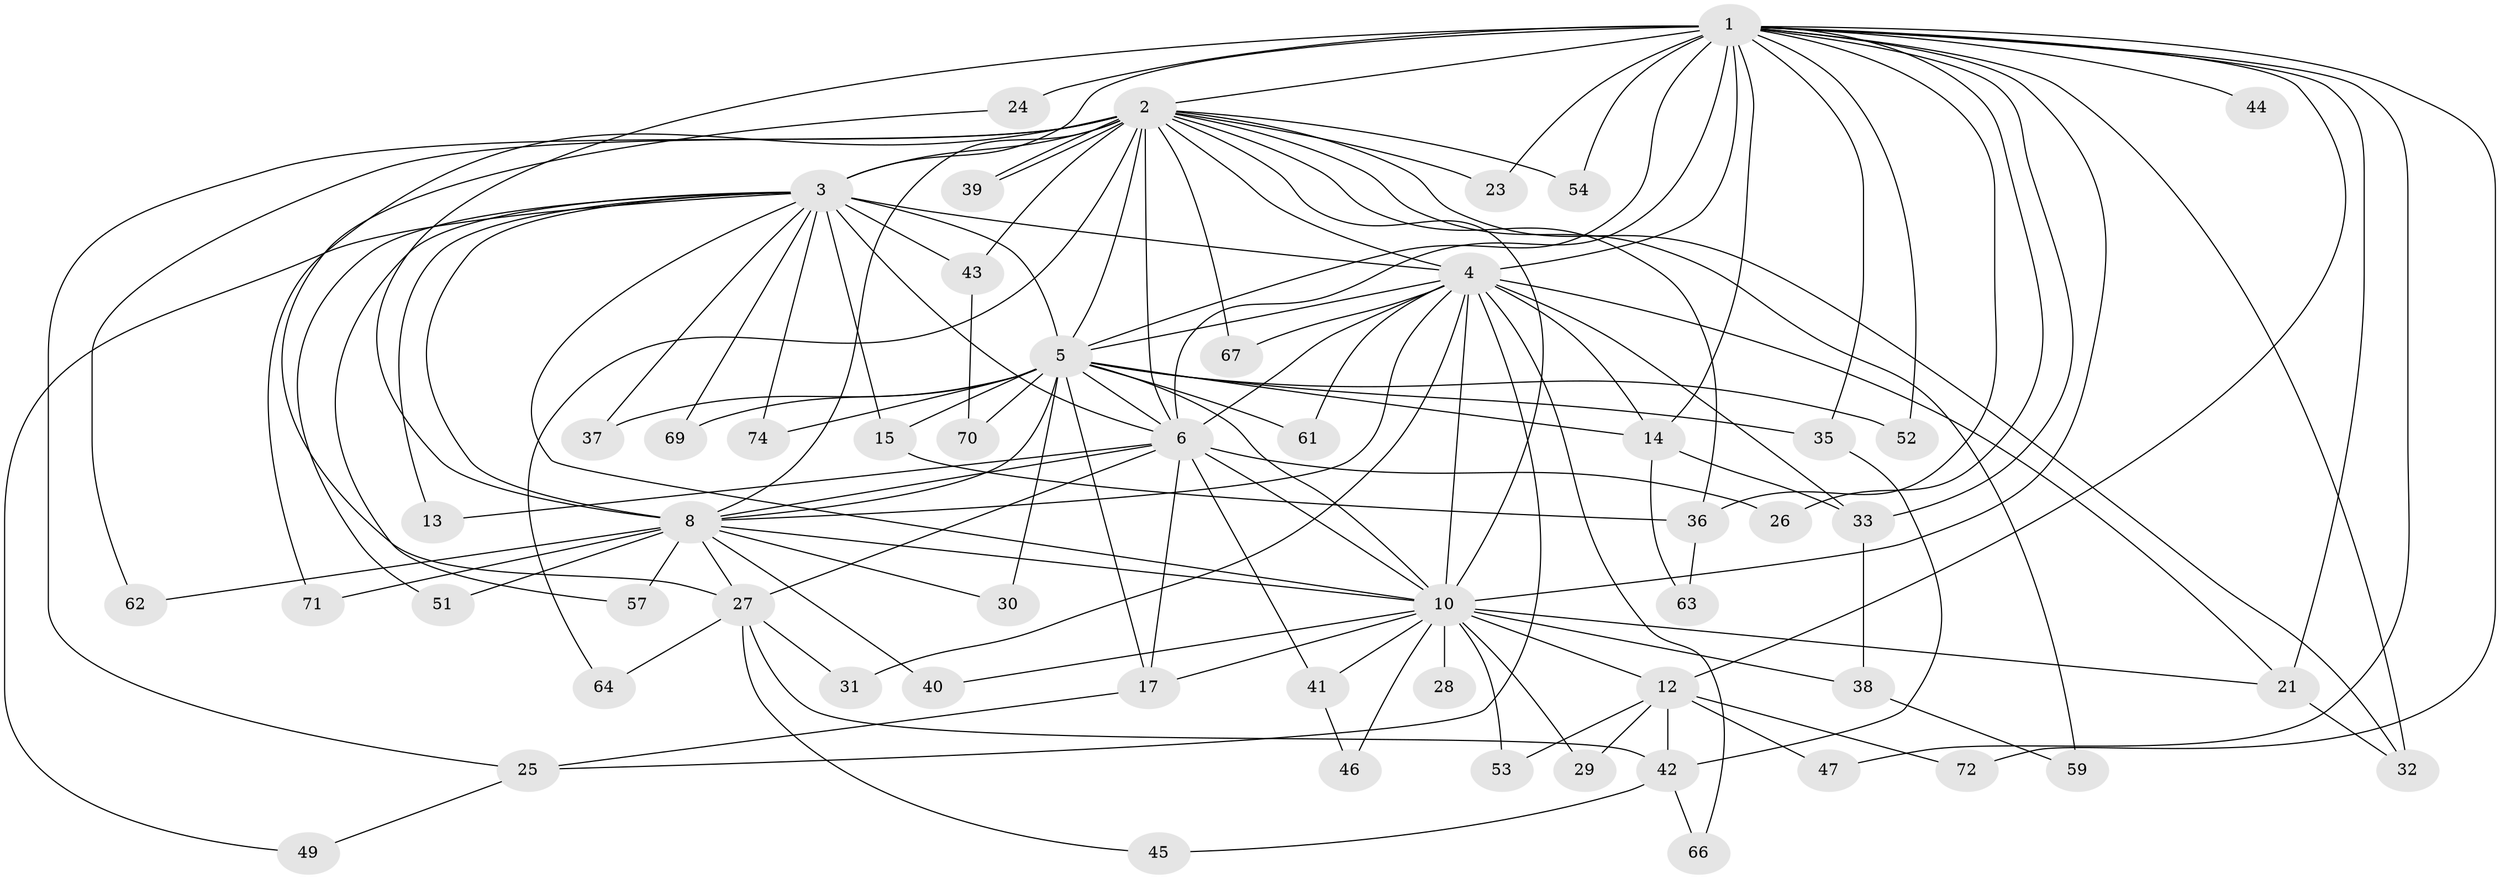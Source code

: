 // original degree distribution, {23: 0.013513513513513514, 22: 0.013513513513513514, 15: 0.02702702702702703, 18: 0.02702702702702703, 19: 0.013513513513513514, 13: 0.013513513513513514, 16: 0.013513513513513514, 20: 0.013513513513513514, 2: 0.581081081081081, 6: 0.013513513513513514, 5: 0.02702702702702703, 3: 0.13513513513513514, 4: 0.0945945945945946, 7: 0.013513513513513514}
// Generated by graph-tools (version 1.1) at 2025/10/02/27/25 16:10:58]
// undirected, 56 vertices, 130 edges
graph export_dot {
graph [start="1"]
  node [color=gray90,style=filled];
  1 [super="+9"];
  2 [super="+22"];
  3 [super="+7"];
  4 [super="+68"];
  5 [super="+18"];
  6 [super="+11"];
  8 [super="+20"];
  10 [super="+19"];
  12 [super="+16"];
  13;
  14;
  15;
  17 [super="+34"];
  21 [super="+60"];
  23;
  24;
  25 [super="+56"];
  26;
  27 [super="+58"];
  28;
  29;
  30;
  31;
  32 [super="+65"];
  33 [super="+73"];
  35;
  36 [super="+55"];
  37;
  38;
  39;
  40 [super="+50"];
  41;
  42 [super="+48"];
  43;
  44;
  45;
  46;
  47;
  49;
  51;
  52;
  53;
  54;
  57;
  59;
  61;
  62;
  63;
  64;
  66;
  67;
  69;
  70;
  71;
  72;
  74;
  1 -- 2 [weight=2];
  1 -- 3 [weight=4];
  1 -- 4 [weight=3];
  1 -- 5 [weight=2];
  1 -- 6 [weight=2];
  1 -- 8 [weight=3];
  1 -- 10 [weight=3];
  1 -- 12 [weight=2];
  1 -- 14;
  1 -- 23;
  1 -- 24 [weight=2];
  1 -- 26;
  1 -- 33;
  1 -- 35;
  1 -- 36;
  1 -- 44 [weight=2];
  1 -- 47;
  1 -- 52;
  1 -- 72;
  1 -- 21;
  1 -- 54;
  1 -- 32;
  2 -- 3 [weight=3];
  2 -- 4;
  2 -- 5;
  2 -- 6;
  2 -- 8;
  2 -- 10;
  2 -- 23;
  2 -- 32;
  2 -- 39;
  2 -- 39;
  2 -- 43;
  2 -- 54;
  2 -- 59;
  2 -- 62;
  2 -- 64;
  2 -- 67;
  2 -- 71;
  2 -- 25;
  2 -- 36;
  3 -- 4 [weight=2];
  3 -- 5 [weight=2];
  3 -- 6 [weight=2];
  3 -- 8 [weight=2];
  3 -- 10 [weight=2];
  3 -- 13;
  3 -- 15;
  3 -- 49;
  3 -- 51;
  3 -- 69;
  3 -- 74;
  3 -- 37;
  3 -- 43;
  3 -- 57;
  4 -- 5;
  4 -- 6;
  4 -- 8;
  4 -- 10;
  4 -- 14;
  4 -- 21;
  4 -- 25;
  4 -- 31;
  4 -- 33;
  4 -- 61;
  4 -- 66;
  4 -- 67;
  5 -- 6;
  5 -- 8;
  5 -- 10;
  5 -- 15;
  5 -- 30;
  5 -- 35;
  5 -- 52;
  5 -- 61;
  5 -- 69;
  5 -- 70;
  5 -- 74;
  5 -- 37;
  5 -- 14;
  5 -- 17;
  6 -- 8;
  6 -- 10 [weight=2];
  6 -- 13;
  6 -- 17;
  6 -- 26;
  6 -- 27;
  6 -- 41;
  8 -- 10;
  8 -- 27;
  8 -- 30;
  8 -- 40 [weight=2];
  8 -- 51;
  8 -- 57;
  8 -- 62;
  8 -- 71;
  10 -- 17;
  10 -- 28 [weight=2];
  10 -- 29;
  10 -- 38;
  10 -- 40;
  10 -- 41;
  10 -- 53;
  10 -- 46;
  10 -- 12;
  10 -- 21;
  12 -- 47;
  12 -- 72;
  12 -- 29;
  12 -- 53;
  12 -- 42;
  14 -- 63;
  14 -- 33;
  15 -- 36;
  17 -- 25;
  21 -- 32;
  24 -- 27;
  25 -- 49;
  27 -- 31;
  27 -- 42;
  27 -- 45;
  27 -- 64;
  33 -- 38;
  35 -- 42;
  36 -- 63;
  38 -- 59;
  41 -- 46;
  42 -- 45;
  42 -- 66;
  43 -- 70;
}
